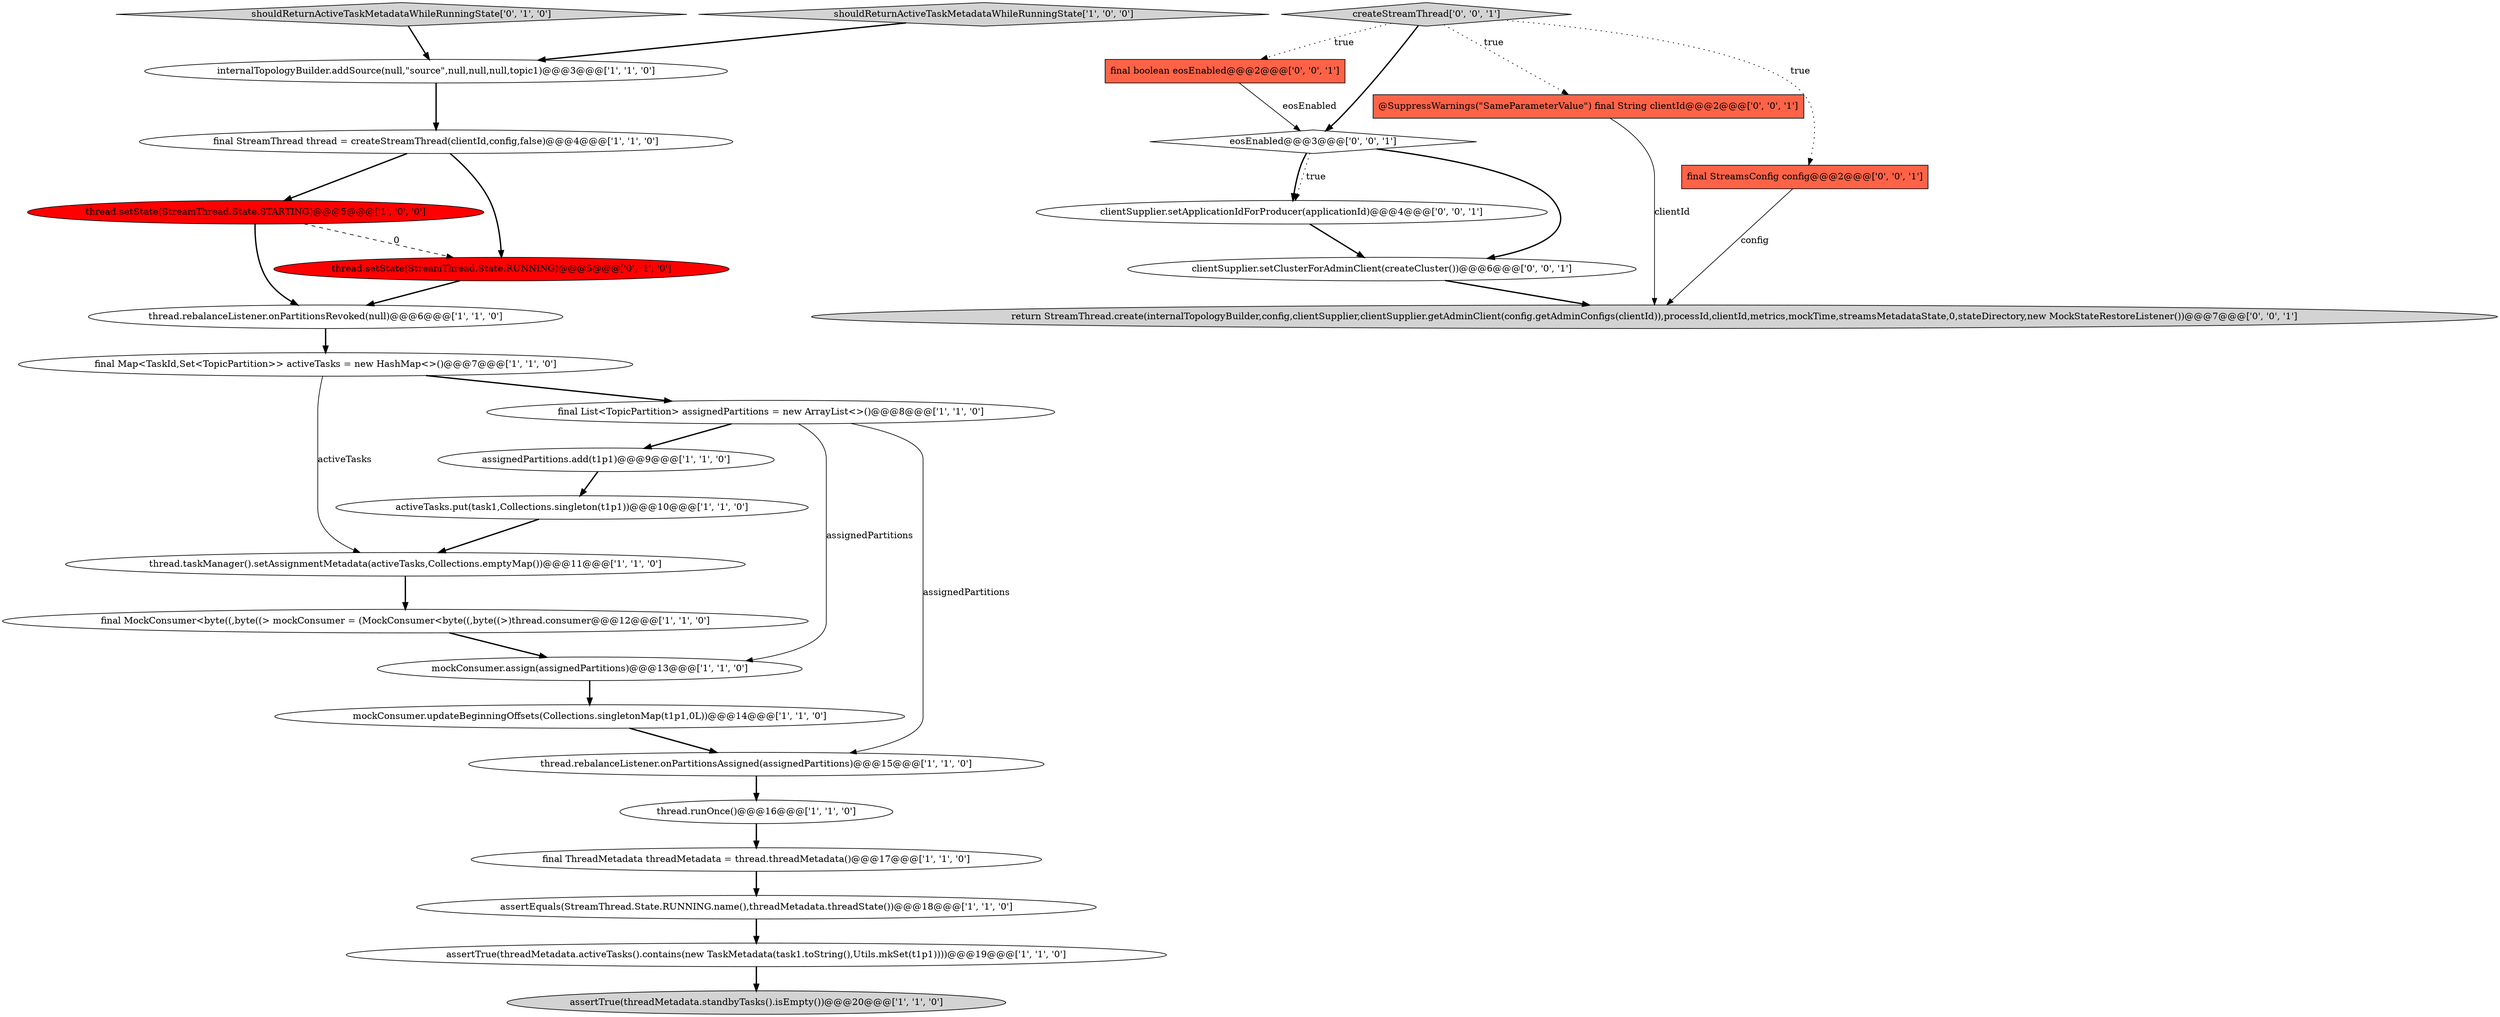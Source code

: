 digraph {
16 [style = filled, label = "mockConsumer.assign(assignedPartitions)@@@13@@@['1', '1', '0']", fillcolor = white, shape = ellipse image = "AAA0AAABBB1BBB"];
5 [style = filled, label = "thread.rebalanceListener.onPartitionsRevoked(null)@@@6@@@['1', '1', '0']", fillcolor = white, shape = ellipse image = "AAA0AAABBB1BBB"];
3 [style = filled, label = "final ThreadMetadata threadMetadata = thread.threadMetadata()@@@17@@@['1', '1', '0']", fillcolor = white, shape = ellipse image = "AAA0AAABBB1BBB"];
25 [style = filled, label = "clientSupplier.setApplicationIdForProducer(applicationId)@@@4@@@['0', '0', '1']", fillcolor = white, shape = ellipse image = "AAA0AAABBB3BBB"];
18 [style = filled, label = "thread.rebalanceListener.onPartitionsAssigned(assignedPartitions)@@@15@@@['1', '1', '0']", fillcolor = white, shape = ellipse image = "AAA0AAABBB1BBB"];
14 [style = filled, label = "internalTopologyBuilder.addSource(null,\"source\",null,null,null,topic1)@@@3@@@['1', '1', '0']", fillcolor = white, shape = ellipse image = "AAA0AAABBB1BBB"];
2 [style = filled, label = "assertTrue(threadMetadata.activeTasks().contains(new TaskMetadata(task1.toString(),Utils.mkSet(t1p1))))@@@19@@@['1', '1', '0']", fillcolor = white, shape = ellipse image = "AAA0AAABBB1BBB"];
9 [style = filled, label = "thread.taskManager().setAssignmentMetadata(activeTasks,Collections.emptyMap())@@@11@@@['1', '1', '0']", fillcolor = white, shape = ellipse image = "AAA0AAABBB1BBB"];
13 [style = filled, label = "assignedPartitions.add(t1p1)@@@9@@@['1', '1', '0']", fillcolor = white, shape = ellipse image = "AAA0AAABBB1BBB"];
12 [style = filled, label = "assertTrue(threadMetadata.standbyTasks().isEmpty())@@@20@@@['1', '1', '0']", fillcolor = lightgray, shape = ellipse image = "AAA0AAABBB1BBB"];
8 [style = filled, label = "activeTasks.put(task1,Collections.singleton(t1p1))@@@10@@@['1', '1', '0']", fillcolor = white, shape = ellipse image = "AAA0AAABBB1BBB"];
15 [style = filled, label = "thread.setState(StreamThread.State.STARTING)@@@5@@@['1', '0', '0']", fillcolor = red, shape = ellipse image = "AAA1AAABBB1BBB"];
4 [style = filled, label = "mockConsumer.updateBeginningOffsets(Collections.singletonMap(t1p1,0L))@@@14@@@['1', '1', '0']", fillcolor = white, shape = ellipse image = "AAA0AAABBB1BBB"];
11 [style = filled, label = "final StreamThread thread = createStreamThread(clientId,config,false)@@@4@@@['1', '1', '0']", fillcolor = white, shape = ellipse image = "AAA0AAABBB1BBB"];
19 [style = filled, label = "shouldReturnActiveTaskMetadataWhileRunningState['0', '1', '0']", fillcolor = lightgray, shape = diamond image = "AAA0AAABBB2BBB"];
22 [style = filled, label = "final boolean eosEnabled@@@2@@@['0', '0', '1']", fillcolor = tomato, shape = box image = "AAA0AAABBB3BBB"];
20 [style = filled, label = "thread.setState(StreamThread.State.RUNNING)@@@5@@@['0', '1', '0']", fillcolor = red, shape = ellipse image = "AAA1AAABBB2BBB"];
6 [style = filled, label = "final MockConsumer<byte((,byte((> mockConsumer = (MockConsumer<byte((,byte((>)thread.consumer@@@12@@@['1', '1', '0']", fillcolor = white, shape = ellipse image = "AAA0AAABBB1BBB"];
27 [style = filled, label = "createStreamThread['0', '0', '1']", fillcolor = lightgray, shape = diamond image = "AAA0AAABBB3BBB"];
21 [style = filled, label = "return StreamThread.create(internalTopologyBuilder,config,clientSupplier,clientSupplier.getAdminClient(config.getAdminConfigs(clientId)),processId,clientId,metrics,mockTime,streamsMetadataState,0,stateDirectory,new MockStateRestoreListener())@@@7@@@['0', '0', '1']", fillcolor = lightgray, shape = ellipse image = "AAA0AAABBB3BBB"];
24 [style = filled, label = "clientSupplier.setClusterForAdminClient(createCluster())@@@6@@@['0', '0', '1']", fillcolor = white, shape = ellipse image = "AAA0AAABBB3BBB"];
17 [style = filled, label = "thread.runOnce()@@@16@@@['1', '1', '0']", fillcolor = white, shape = ellipse image = "AAA0AAABBB1BBB"];
0 [style = filled, label = "assertEquals(StreamThread.State.RUNNING.name(),threadMetadata.threadState())@@@18@@@['1', '1', '0']", fillcolor = white, shape = ellipse image = "AAA0AAABBB1BBB"];
10 [style = filled, label = "final Map<TaskId,Set<TopicPartition>> activeTasks = new HashMap<>()@@@7@@@['1', '1', '0']", fillcolor = white, shape = ellipse image = "AAA0AAABBB1BBB"];
7 [style = filled, label = "final List<TopicPartition> assignedPartitions = new ArrayList<>()@@@8@@@['1', '1', '0']", fillcolor = white, shape = ellipse image = "AAA0AAABBB1BBB"];
23 [style = filled, label = "eosEnabled@@@3@@@['0', '0', '1']", fillcolor = white, shape = diamond image = "AAA0AAABBB3BBB"];
1 [style = filled, label = "shouldReturnActiveTaskMetadataWhileRunningState['1', '0', '0']", fillcolor = lightgray, shape = diamond image = "AAA0AAABBB1BBB"];
26 [style = filled, label = "@SuppressWarnings(\"SameParameterValue\") final String clientId@@@2@@@['0', '0', '1']", fillcolor = tomato, shape = box image = "AAA0AAABBB3BBB"];
28 [style = filled, label = "final StreamsConfig config@@@2@@@['0', '0', '1']", fillcolor = tomato, shape = box image = "AAA0AAABBB3BBB"];
7->13 [style = bold, label=""];
5->10 [style = bold, label=""];
11->20 [style = bold, label=""];
23->25 [style = bold, label=""];
15->20 [style = dashed, label="0"];
27->22 [style = dotted, label="true"];
27->26 [style = dotted, label="true"];
0->2 [style = bold, label=""];
18->17 [style = bold, label=""];
4->18 [style = bold, label=""];
7->16 [style = solid, label="assignedPartitions"];
10->7 [style = bold, label=""];
3->0 [style = bold, label=""];
15->5 [style = bold, label=""];
2->12 [style = bold, label=""];
20->5 [style = bold, label=""];
11->15 [style = bold, label=""];
9->6 [style = bold, label=""];
27->28 [style = dotted, label="true"];
25->24 [style = bold, label=""];
23->24 [style = bold, label=""];
19->14 [style = bold, label=""];
10->9 [style = solid, label="activeTasks"];
24->21 [style = bold, label=""];
6->16 [style = bold, label=""];
28->21 [style = solid, label="config"];
8->9 [style = bold, label=""];
17->3 [style = bold, label=""];
26->21 [style = solid, label="clientId"];
1->14 [style = bold, label=""];
27->23 [style = bold, label=""];
13->8 [style = bold, label=""];
16->4 [style = bold, label=""];
14->11 [style = bold, label=""];
7->18 [style = solid, label="assignedPartitions"];
23->25 [style = dotted, label="true"];
22->23 [style = solid, label="eosEnabled"];
}
